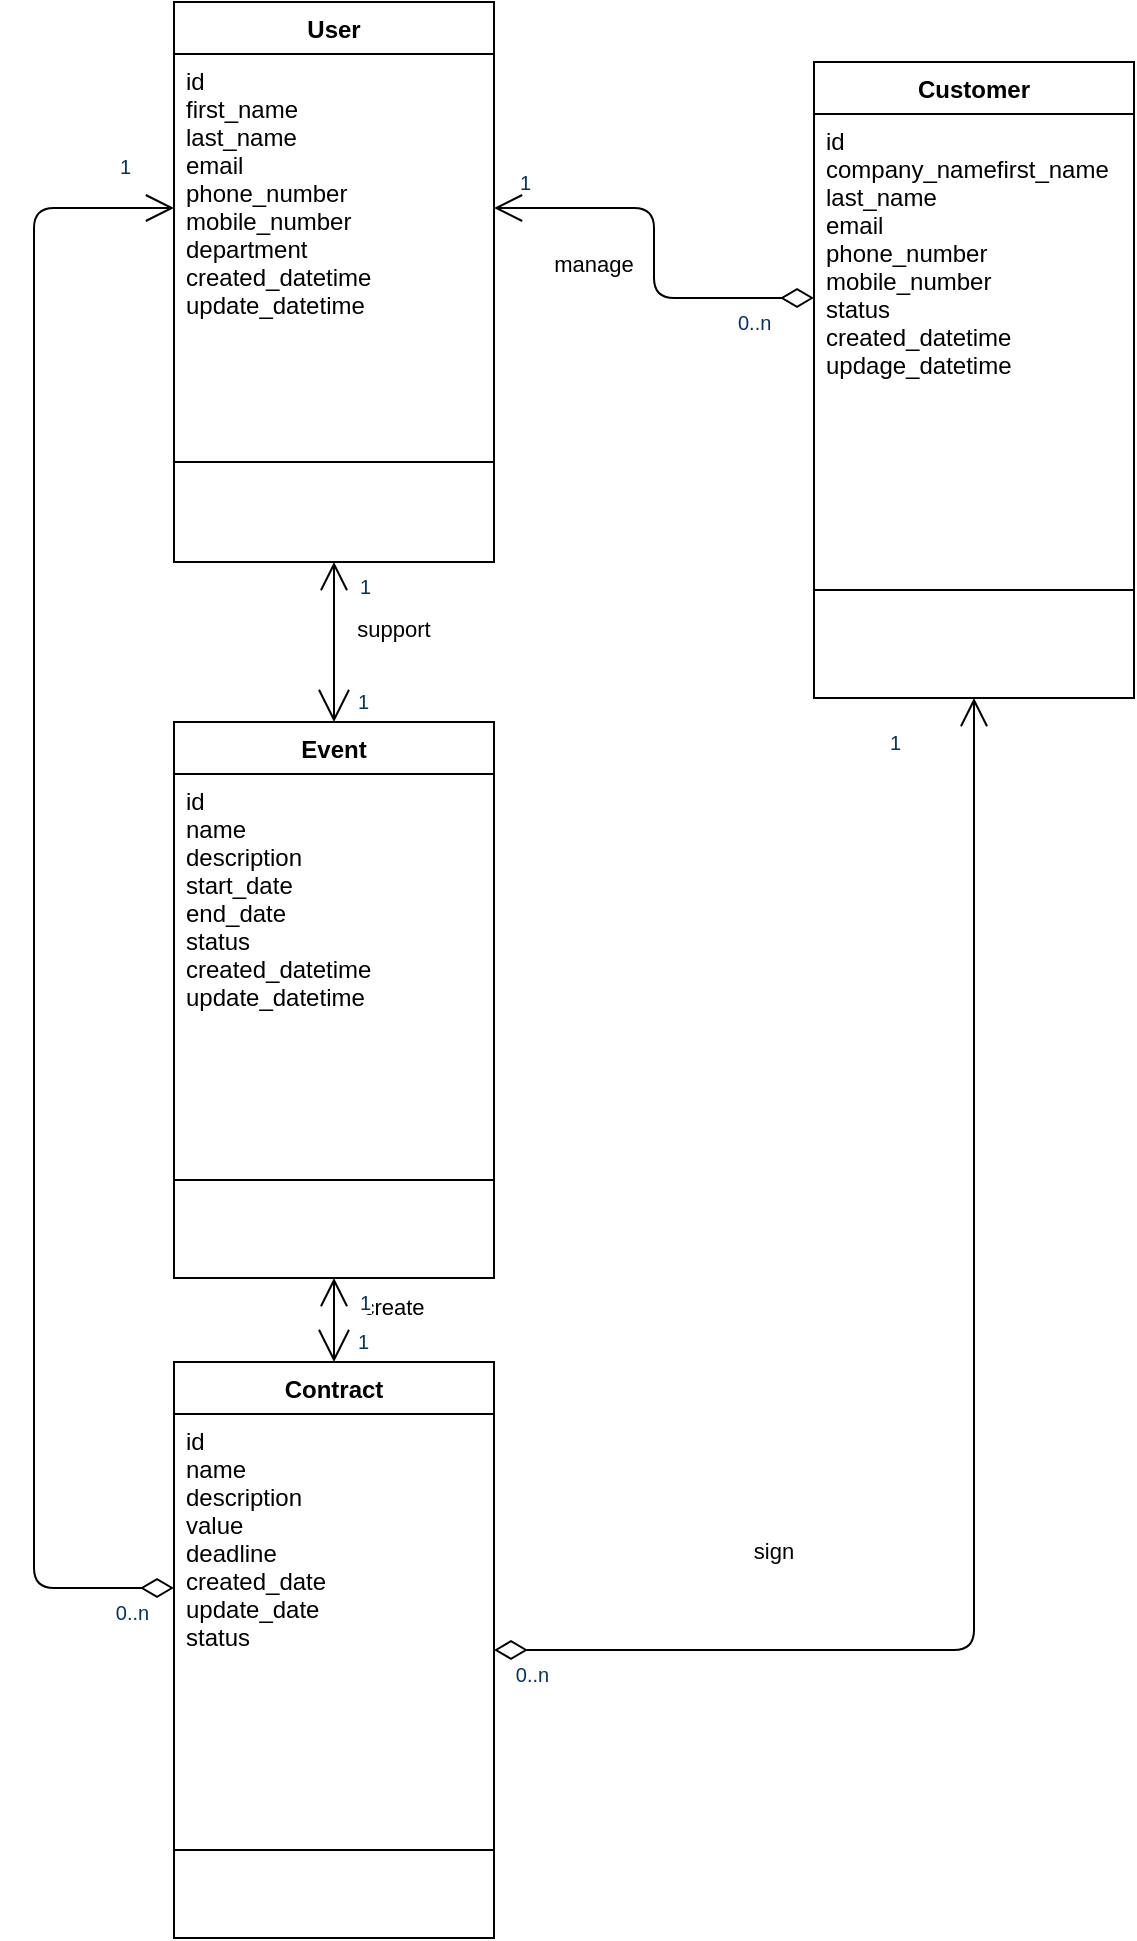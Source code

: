 <mxfile version="17.1.3" type="github">
  <diagram name="Page-1" id="efa7a0a1-bf9b-a30e-e6df-94a7791c09e9">
    <mxGraphModel dx="946" dy="546" grid="1" gridSize="10" guides="1" tooltips="1" connect="1" arrows="1" fold="1" page="1" pageScale="1" pageWidth="826" pageHeight="1169" background="none" math="0" shadow="0">
      <root>
        <mxCell id="0" />
        <mxCell id="1" parent="0" />
        <mxCell id="51" value="sign" style="endArrow=open;endSize=12;startArrow=diamondThin;startSize=14;startFill=0;edgeStyle=orthogonalEdgeStyle;entryX=0.5;entryY=1;entryDx=0;entryDy=0;exitX=1;exitY=0.5;exitDx=0;exitDy=0;" parent="1" source="pqGN0xTLjo34vhqCjbom-126" target="pqGN0xTLjo34vhqCjbom-119" edge="1">
          <mxGeometry as="geometry">
            <mxPoint x="430" y="510" as="sourcePoint" />
            <mxPoint x="570" y="330" as="targetPoint" />
            <mxPoint x="20" y="188" as="offset" />
          </mxGeometry>
        </mxCell>
        <mxCell id="52" value="0..n" style="resizable=0;align=left;verticalAlign=top;labelBackgroundColor=#ffffff;fontSize=10;strokeColor=#003366;shadow=1;fillColor=#D4E1F5;fontColor=#003366" parent="51" connectable="0" vertex="1">
          <mxGeometry x="-1" relative="1" as="geometry">
            <mxPoint x="8.92" as="offset" />
          </mxGeometry>
        </mxCell>
        <mxCell id="53" value="1" style="resizable=0;align=right;verticalAlign=top;labelBackgroundColor=#ffffff;fontSize=10;strokeColor=#003366;shadow=1;fillColor=#D4E1F5;fontColor=#003366" parent="51" connectable="0" vertex="1">
          <mxGeometry x="1" relative="1" as="geometry">
            <mxPoint x="-35" y="10" as="offset" />
          </mxGeometry>
        </mxCell>
        <mxCell id="75" value="create" style="endArrow=open;endSize=12;startArrow=open;startSize=14;startFill=0;edgeStyle=orthogonalEdgeStyle;entryX=0.5;entryY=1;entryDx=0;entryDy=0;exitX=0.5;exitY=0;exitDx=0;exitDy=0;" parent="1" source="pqGN0xTLjo34vhqCjbom-126" target="pqGN0xTLjo34vhqCjbom-131" edge="1">
          <mxGeometry as="geometry">
            <mxPoint x="80" y="780" as="sourcePoint" />
            <mxPoint x="80" y="620" as="targetPoint" />
            <mxPoint x="30" y="-7" as="offset" />
          </mxGeometry>
        </mxCell>
        <mxCell id="76" value="1" style="resizable=0;align=left;verticalAlign=top;labelBackgroundColor=#ffffff;fontSize=10;strokeColor=#003366;shadow=1;fillColor=#D4E1F5;fontColor=#003366" parent="75" connectable="0" vertex="1">
          <mxGeometry x="-1" relative="1" as="geometry">
            <mxPoint x="10.0" y="-22.5" as="offset" />
          </mxGeometry>
        </mxCell>
        <mxCell id="77" value="1" style="resizable=0;align=right;verticalAlign=top;labelBackgroundColor=#ffffff;fontSize=10;strokeColor=#003366;shadow=1;fillColor=#D4E1F5;fontColor=#003366" parent="75" connectable="0" vertex="1">
          <mxGeometry x="1" relative="1" as="geometry">
            <mxPoint x="20" as="offset" />
          </mxGeometry>
        </mxCell>
        <mxCell id="87" value="manage" style="endArrow=open;endSize=12;startArrow=diamondThin;startSize=14;startFill=0;edgeStyle=orthogonalEdgeStyle;entryX=1;entryY=0.5;entryDx=0;entryDy=0;exitX=0;exitY=0.5;exitDx=0;exitDy=0;" parent="1" source="pqGN0xTLjo34vhqCjbom-120" target="pqGN0xTLjo34vhqCjbom-115" edge="1">
          <mxGeometry as="geometry">
            <mxPoint x="610" y="120" as="sourcePoint" />
            <mxPoint x="390" y="556.96" as="targetPoint" />
            <mxPoint x="-30" y="5" as="offset" />
          </mxGeometry>
        </mxCell>
        <mxCell id="88" value="0..n" style="resizable=0;align=left;verticalAlign=top;labelBackgroundColor=#ffffff;fontSize=10;strokeColor=#003366;shadow=1;fillColor=#D4E1F5;fontColor=#003366" parent="87" connectable="0" vertex="1">
          <mxGeometry x="-1" relative="1" as="geometry">
            <mxPoint x="-40" as="offset" />
          </mxGeometry>
        </mxCell>
        <mxCell id="89" value="1" style="resizable=0;align=right;verticalAlign=top;labelBackgroundColor=#ffffff;fontSize=10;strokeColor=#003366;shadow=1;fillColor=#D4E1F5;fontColor=#003366" parent="87" connectable="0" vertex="1">
          <mxGeometry x="1" relative="1" as="geometry">
            <mxPoint x="20.0" y="-25.0" as="offset" />
          </mxGeometry>
        </mxCell>
        <mxCell id="99" value="" style="endArrow=open;endSize=12;startArrow=diamondThin;startSize=14;startFill=0;edgeStyle=orthogonalEdgeStyle;exitX=0;exitY=0.5;exitDx=0;exitDy=0;entryX=0;entryY=0.5;entryDx=0;entryDy=0;" parent="1" source="pqGN0xTLjo34vhqCjbom-127" target="pqGN0xTLjo34vhqCjbom-115" edge="1">
          <mxGeometry x="369.36" y="360" as="geometry">
            <mxPoint x="510" y="790" as="sourcePoint" />
            <mxPoint x="60" y="120" as="targetPoint" />
            <Array as="points">
              <mxPoint x="90" y="833" />
              <mxPoint x="90" y="143" />
            </Array>
          </mxGeometry>
        </mxCell>
        <mxCell id="100" value="0..n" style="resizable=0;align=left;verticalAlign=top;labelBackgroundColor=#ffffff;fontSize=10;strokeColor=#003366;shadow=1;fillColor=#D4E1F5;fontColor=#003366" parent="99" connectable="0" vertex="1">
          <mxGeometry x="-1" relative="1" as="geometry">
            <mxPoint x="-31.08" as="offset" />
          </mxGeometry>
        </mxCell>
        <mxCell id="101" value="1" style="resizable=0;align=right;verticalAlign=top;labelBackgroundColor=#ffffff;fontSize=10;strokeColor=#003366;shadow=1;fillColor=#D4E1F5;fontColor=#003366" parent="99" connectable="0" vertex="1">
          <mxGeometry x="1" relative="1" as="geometry">
            <mxPoint x="-20" y="-33" as="offset" />
          </mxGeometry>
        </mxCell>
        <mxCell id="pqGN0xTLjo34vhqCjbom-114" value="User" style="swimlane;fontStyle=1;align=center;verticalAlign=top;childLayout=stackLayout;horizontal=1;startSize=26;horizontalStack=0;resizeParent=1;resizeParentMax=0;resizeLast=0;collapsible=1;marginBottom=0;" vertex="1" parent="1">
          <mxGeometry x="160" y="40" width="160" height="280" as="geometry" />
        </mxCell>
        <mxCell id="pqGN0xTLjo34vhqCjbom-115" value="id&#xa;first_name&#xa;last_name&#xa;email&#xa;phone_number&#xa;mobile_number&#xa;department&#xa;created_datetime&#xa;update_datetime&#xa;" style="text;strokeColor=none;fillColor=none;align=left;verticalAlign=top;spacingLeft=4;spacingRight=4;overflow=hidden;rotatable=0;points=[[0,0.5],[1,0.5]];portConstraint=eastwest;" vertex="1" parent="pqGN0xTLjo34vhqCjbom-114">
          <mxGeometry y="26" width="160" height="154" as="geometry" />
        </mxCell>
        <mxCell id="pqGN0xTLjo34vhqCjbom-116" value="" style="line;strokeWidth=1;fillColor=none;align=left;verticalAlign=middle;spacingTop=-1;spacingLeft=3;spacingRight=3;rotatable=0;labelPosition=right;points=[];portConstraint=eastwest;" vertex="1" parent="pqGN0xTLjo34vhqCjbom-114">
          <mxGeometry y="180" width="160" height="100" as="geometry" />
        </mxCell>
        <mxCell id="pqGN0xTLjo34vhqCjbom-119" value="Customer" style="swimlane;fontStyle=1;align=center;verticalAlign=top;childLayout=stackLayout;horizontal=1;startSize=26;horizontalStack=0;resizeParent=1;resizeParentMax=0;resizeLast=0;collapsible=1;marginBottom=0;" vertex="1" parent="1">
          <mxGeometry x="480" y="70.0" width="160" height="318" as="geometry" />
        </mxCell>
        <mxCell id="pqGN0xTLjo34vhqCjbom-120" value="id&#xa;company_namefirst_name&#xa;last_name&#xa;email&#xa;phone_number&#xa;mobile_number&#xa;status&#xa;created_datetime&#xa;updage_datetime&#xa;&#xa;" style="text;strokeColor=none;fillColor=none;align=left;verticalAlign=top;spacingLeft=4;spacingRight=4;overflow=hidden;rotatable=0;points=[[0,0.5],[1,0.5]];portConstraint=eastwest;" vertex="1" parent="pqGN0xTLjo34vhqCjbom-119">
          <mxGeometry y="26" width="160" height="184" as="geometry" />
        </mxCell>
        <mxCell id="pqGN0xTLjo34vhqCjbom-121" value="" style="line;strokeWidth=1;fillColor=none;align=left;verticalAlign=middle;spacingTop=-1;spacingLeft=3;spacingRight=3;rotatable=0;labelPosition=right;points=[];portConstraint=eastwest;" vertex="1" parent="pqGN0xTLjo34vhqCjbom-119">
          <mxGeometry y="210" width="160" height="108" as="geometry" />
        </mxCell>
        <mxCell id="pqGN0xTLjo34vhqCjbom-126" value="Contract" style="swimlane;fontStyle=1;align=center;verticalAlign=top;childLayout=stackLayout;horizontal=1;startSize=26;horizontalStack=0;resizeParent=1;resizeParentMax=0;resizeLast=0;collapsible=1;marginBottom=0;" vertex="1" parent="1">
          <mxGeometry x="160" y="720" width="160" height="288" as="geometry" />
        </mxCell>
        <mxCell id="pqGN0xTLjo34vhqCjbom-127" value="id&#xa;name&#xa;description&#xa;value&#xa;deadline&#xa;created_date&#xa;update_date&#xa;status&#xa;&#xa;" style="text;strokeColor=none;fillColor=none;align=left;verticalAlign=top;spacingLeft=4;spacingRight=4;overflow=hidden;rotatable=0;points=[[0,0.5],[1,0.5]];portConstraint=eastwest;" vertex="1" parent="pqGN0xTLjo34vhqCjbom-126">
          <mxGeometry y="26" width="160" height="174" as="geometry" />
        </mxCell>
        <mxCell id="pqGN0xTLjo34vhqCjbom-128" value="" style="line;strokeWidth=1;fillColor=none;align=left;verticalAlign=middle;spacingTop=-1;spacingLeft=3;spacingRight=3;rotatable=0;labelPosition=right;points=[];portConstraint=eastwest;" vertex="1" parent="pqGN0xTLjo34vhqCjbom-126">
          <mxGeometry y="200" width="160" height="88" as="geometry" />
        </mxCell>
        <mxCell id="pqGN0xTLjo34vhqCjbom-131" value="Event" style="swimlane;fontStyle=1;align=center;verticalAlign=top;childLayout=stackLayout;horizontal=1;startSize=26;horizontalStack=0;resizeParent=1;resizeParentMax=0;resizeLast=0;collapsible=1;marginBottom=0;" vertex="1" parent="1">
          <mxGeometry x="160" y="400" width="160" height="278" as="geometry" />
        </mxCell>
        <mxCell id="pqGN0xTLjo34vhqCjbom-132" value="id&#xa;name&#xa;description&#xa;start_date&#xa;end_date&#xa;status&#xa;created_datetime&#xa;update_datetime&#xa;" style="text;strokeColor=none;fillColor=none;align=left;verticalAlign=top;spacingLeft=4;spacingRight=4;overflow=hidden;rotatable=0;points=[[0,0.5],[1,0.5]];portConstraint=eastwest;" vertex="1" parent="pqGN0xTLjo34vhqCjbom-131">
          <mxGeometry y="26" width="160" height="154" as="geometry" />
        </mxCell>
        <mxCell id="pqGN0xTLjo34vhqCjbom-133" value="" style="line;strokeWidth=1;fillColor=none;align=left;verticalAlign=middle;spacingTop=-1;spacingLeft=3;spacingRight=3;rotatable=0;labelPosition=right;points=[];portConstraint=eastwest;" vertex="1" parent="pqGN0xTLjo34vhqCjbom-131">
          <mxGeometry y="180" width="160" height="98" as="geometry" />
        </mxCell>
        <mxCell id="pqGN0xTLjo34vhqCjbom-135" value="support" style="endArrow=open;endSize=12;startArrow=open;startSize=14;startFill=0;edgeStyle=orthogonalEdgeStyle;entryX=0.5;entryY=1;entryDx=0;entryDy=0;exitX=0.5;exitY=0;exitDx=0;exitDy=0;" edge="1" parent="1" source="pqGN0xTLjo34vhqCjbom-131" target="pqGN0xTLjo34vhqCjbom-114">
          <mxGeometry x="173" y="-214" as="geometry">
            <mxPoint x="413" y="506" as="sourcePoint" />
            <mxPoint x="413" y="400" as="targetPoint" />
            <mxPoint x="30" y="-7" as="offset" />
            <Array as="points">
              <mxPoint x="240" y="350" />
              <mxPoint x="240" y="350" />
            </Array>
          </mxGeometry>
        </mxCell>
        <mxCell id="pqGN0xTLjo34vhqCjbom-136" value="1" style="resizable=0;align=left;verticalAlign=top;labelBackgroundColor=#ffffff;fontSize=10;strokeColor=#003366;shadow=1;fillColor=#D4E1F5;fontColor=#003366" connectable="0" vertex="1" parent="pqGN0xTLjo34vhqCjbom-135">
          <mxGeometry x="-1" relative="1" as="geometry">
            <mxPoint x="10.0" y="-22.5" as="offset" />
          </mxGeometry>
        </mxCell>
        <mxCell id="pqGN0xTLjo34vhqCjbom-137" value="1" style="resizable=0;align=right;verticalAlign=top;labelBackgroundColor=#ffffff;fontSize=10;strokeColor=#003366;shadow=1;fillColor=#D4E1F5;fontColor=#003366" connectable="0" vertex="1" parent="pqGN0xTLjo34vhqCjbom-135">
          <mxGeometry x="1" relative="1" as="geometry">
            <mxPoint x="20" as="offset" />
          </mxGeometry>
        </mxCell>
      </root>
    </mxGraphModel>
  </diagram>
</mxfile>
